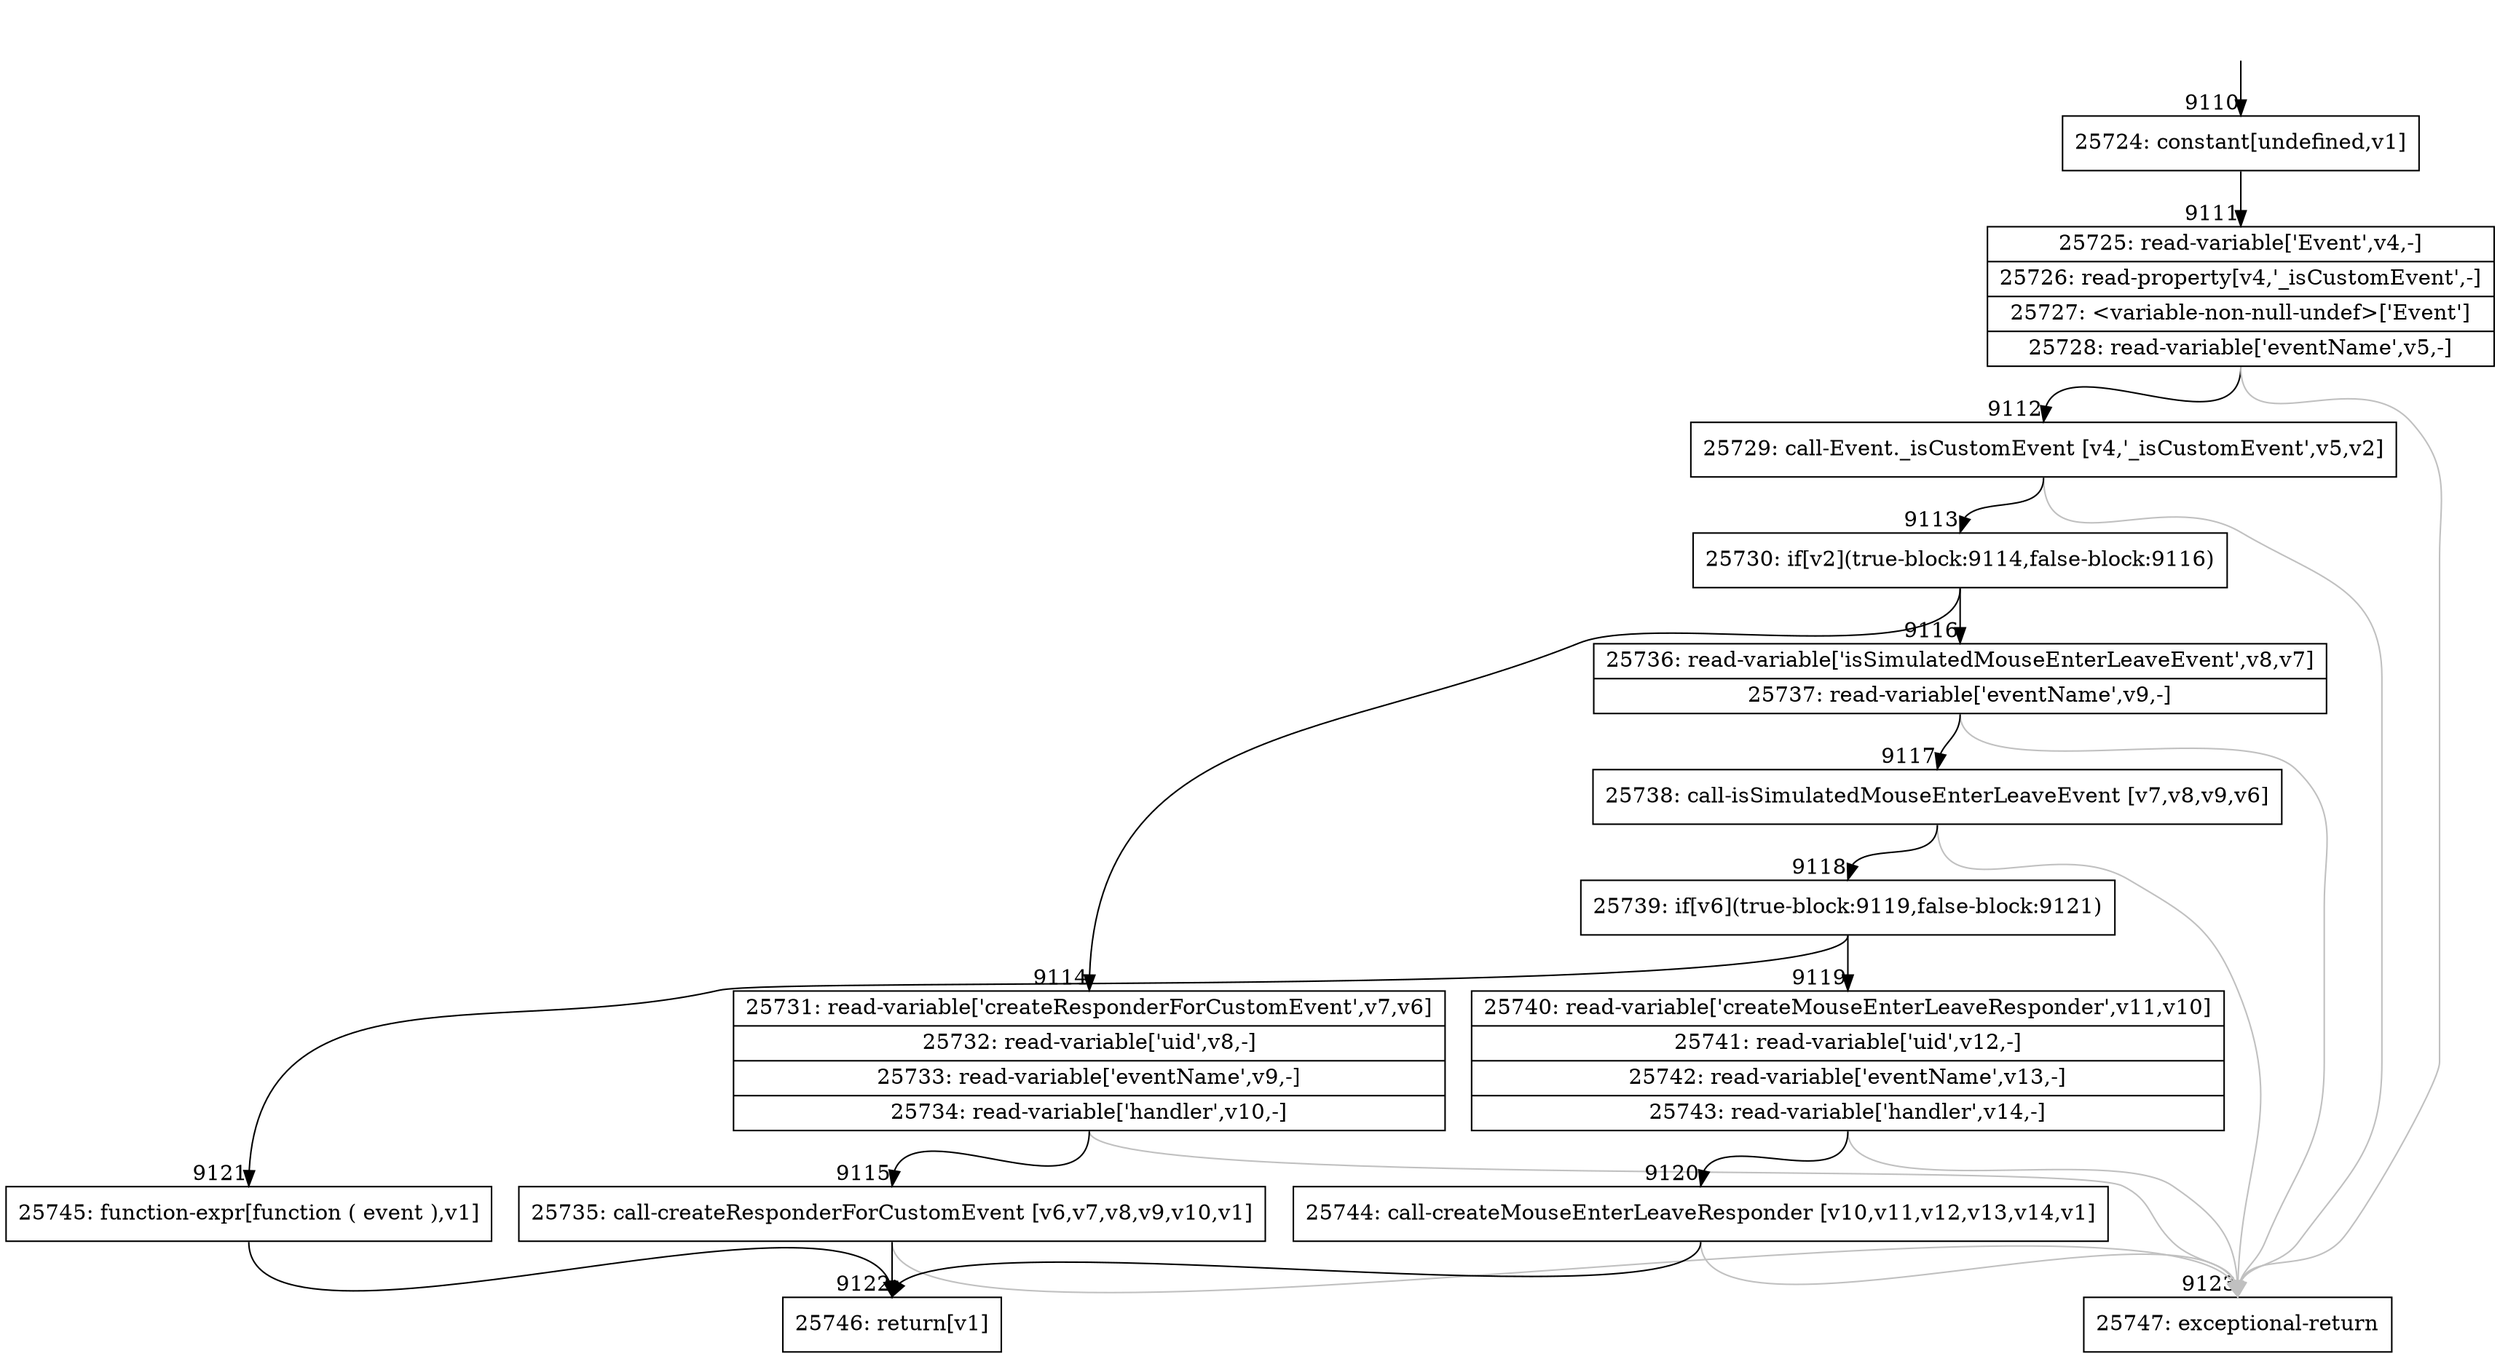 digraph {
rankdir="TD"
BB_entry690[shape=none,label=""];
BB_entry690 -> BB9110 [tailport=s, headport=n, headlabel="    9110"]
BB9110 [shape=record label="{25724: constant[undefined,v1]}" ] 
BB9110 -> BB9111 [tailport=s, headport=n, headlabel="      9111"]
BB9111 [shape=record label="{25725: read-variable['Event',v4,-]|25726: read-property[v4,'_isCustomEvent',-]|25727: \<variable-non-null-undef\>['Event']|25728: read-variable['eventName',v5,-]}" ] 
BB9111 -> BB9112 [tailport=s, headport=n, headlabel="      9112"]
BB9111 -> BB9123 [tailport=s, headport=n, color=gray, headlabel="      9123"]
BB9112 [shape=record label="{25729: call-Event._isCustomEvent [v4,'_isCustomEvent',v5,v2]}" ] 
BB9112 -> BB9113 [tailport=s, headport=n, headlabel="      9113"]
BB9112 -> BB9123 [tailport=s, headport=n, color=gray]
BB9113 [shape=record label="{25730: if[v2](true-block:9114,false-block:9116)}" ] 
BB9113 -> BB9114 [tailport=s, headport=n, headlabel="      9114"]
BB9113 -> BB9116 [tailport=s, headport=n, headlabel="      9116"]
BB9114 [shape=record label="{25731: read-variable['createResponderForCustomEvent',v7,v6]|25732: read-variable['uid',v8,-]|25733: read-variable['eventName',v9,-]|25734: read-variable['handler',v10,-]}" ] 
BB9114 -> BB9115 [tailport=s, headport=n, headlabel="      9115"]
BB9114 -> BB9123 [tailport=s, headport=n, color=gray]
BB9115 [shape=record label="{25735: call-createResponderForCustomEvent [v6,v7,v8,v9,v10,v1]}" ] 
BB9115 -> BB9122 [tailport=s, headport=n, headlabel="      9122"]
BB9115 -> BB9123 [tailport=s, headport=n, color=gray]
BB9116 [shape=record label="{25736: read-variable['isSimulatedMouseEnterLeaveEvent',v8,v7]|25737: read-variable['eventName',v9,-]}" ] 
BB9116 -> BB9117 [tailport=s, headport=n, headlabel="      9117"]
BB9116 -> BB9123 [tailport=s, headport=n, color=gray]
BB9117 [shape=record label="{25738: call-isSimulatedMouseEnterLeaveEvent [v7,v8,v9,v6]}" ] 
BB9117 -> BB9118 [tailport=s, headport=n, headlabel="      9118"]
BB9117 -> BB9123 [tailport=s, headport=n, color=gray]
BB9118 [shape=record label="{25739: if[v6](true-block:9119,false-block:9121)}" ] 
BB9118 -> BB9119 [tailport=s, headport=n, headlabel="      9119"]
BB9118 -> BB9121 [tailport=s, headport=n, headlabel="      9121"]
BB9119 [shape=record label="{25740: read-variable['createMouseEnterLeaveResponder',v11,v10]|25741: read-variable['uid',v12,-]|25742: read-variable['eventName',v13,-]|25743: read-variable['handler',v14,-]}" ] 
BB9119 -> BB9120 [tailport=s, headport=n, headlabel="      9120"]
BB9119 -> BB9123 [tailport=s, headport=n, color=gray]
BB9120 [shape=record label="{25744: call-createMouseEnterLeaveResponder [v10,v11,v12,v13,v14,v1]}" ] 
BB9120 -> BB9122 [tailport=s, headport=n]
BB9120 -> BB9123 [tailport=s, headport=n, color=gray]
BB9121 [shape=record label="{25745: function-expr[function ( event ),v1]}" ] 
BB9121 -> BB9122 [tailport=s, headport=n]
BB9122 [shape=record label="{25746: return[v1]}" ] 
BB9123 [shape=record label="{25747: exceptional-return}" ] 
//#$~ 7191
}
